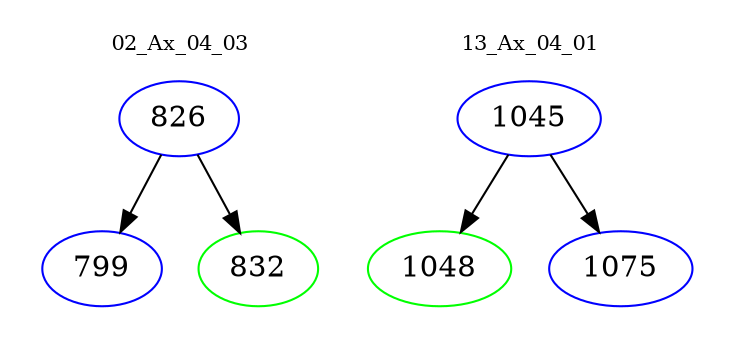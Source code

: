 digraph{
subgraph cluster_0 {
color = white
label = "02_Ax_04_03";
fontsize=10;
T0_826 [label="826", color="blue"]
T0_826 -> T0_799 [color="black"]
T0_799 [label="799", color="blue"]
T0_826 -> T0_832 [color="black"]
T0_832 [label="832", color="green"]
}
subgraph cluster_1 {
color = white
label = "13_Ax_04_01";
fontsize=10;
T1_1045 [label="1045", color="blue"]
T1_1045 -> T1_1048 [color="black"]
T1_1048 [label="1048", color="green"]
T1_1045 -> T1_1075 [color="black"]
T1_1075 [label="1075", color="blue"]
}
}
